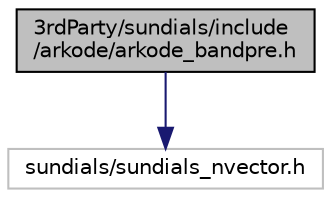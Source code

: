 digraph "3rdParty/sundials/include/arkode/arkode_bandpre.h"
{
  edge [fontname="Helvetica",fontsize="10",labelfontname="Helvetica",labelfontsize="10"];
  node [fontname="Helvetica",fontsize="10",shape=record];
  Node0 [label="3rdParty/sundials/include\l/arkode/arkode_bandpre.h",height=0.2,width=0.4,color="black", fillcolor="grey75", style="filled", fontcolor="black"];
  Node0 -> Node1 [color="midnightblue",fontsize="10",style="solid",fontname="Helvetica"];
  Node1 [label="sundials/sundials_nvector.h",height=0.2,width=0.4,color="grey75", fillcolor="white", style="filled"];
}
